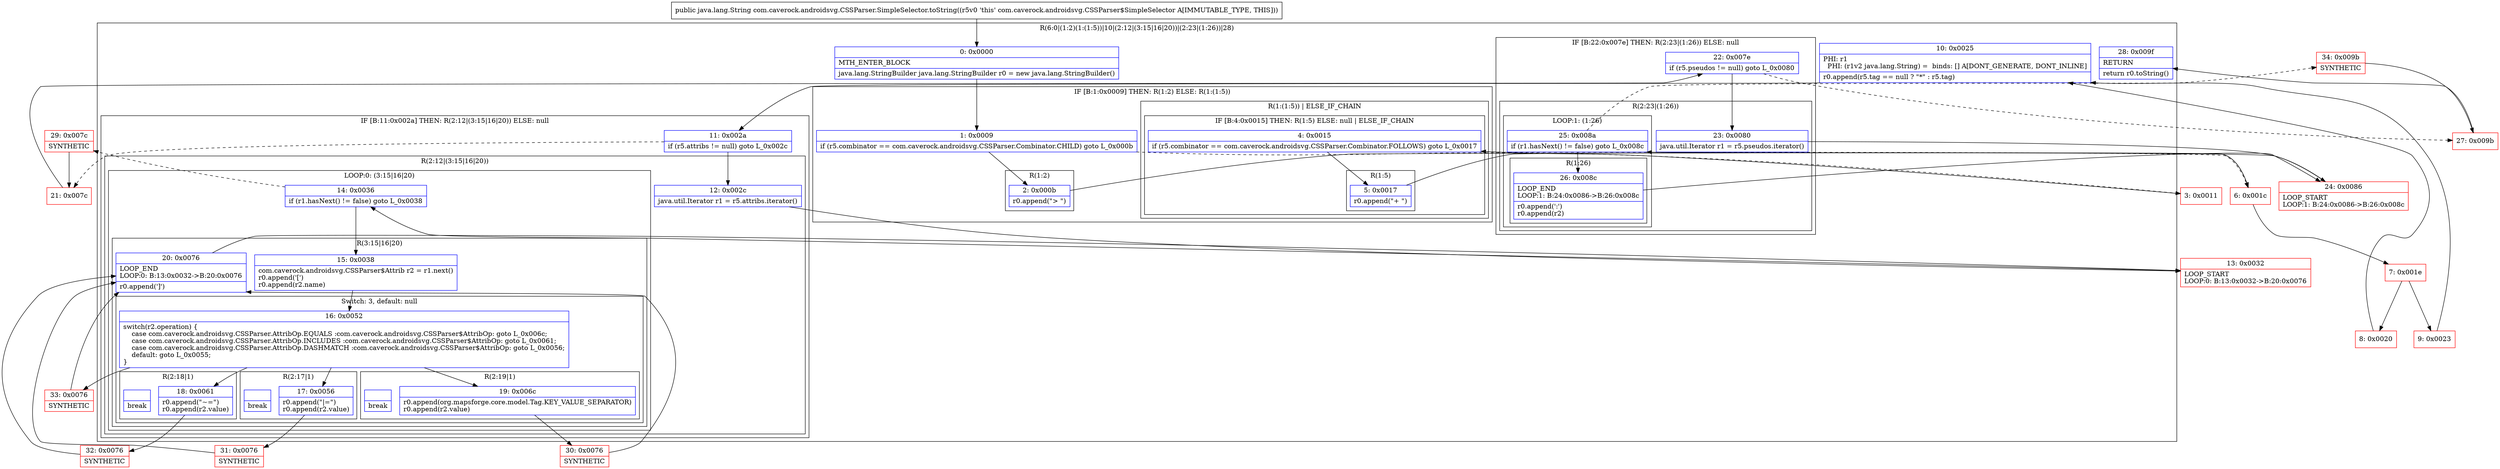 digraph "CFG forcom.caverock.androidsvg.CSSParser.SimpleSelector.toString()Ljava\/lang\/String;" {
subgraph cluster_Region_64638403 {
label = "R(6:0|(1:2)(1:(1:5))|10|(2:12|(3:15|16|20))|(2:23|(1:26))|28)";
node [shape=record,color=blue];
Node_0 [shape=record,label="{0\:\ 0x0000|MTH_ENTER_BLOCK\l|java.lang.StringBuilder java.lang.StringBuilder r0 = new java.lang.StringBuilder()\l}"];
subgraph cluster_IfRegion_1606158605 {
label = "IF [B:1:0x0009] THEN: R(1:2) ELSE: R(1:(1:5))";
node [shape=record,color=blue];
Node_1 [shape=record,label="{1\:\ 0x0009|if (r5.combinator == com.caverock.androidsvg.CSSParser.Combinator.CHILD) goto L_0x000b\l}"];
subgraph cluster_Region_1673529925 {
label = "R(1:2)";
node [shape=record,color=blue];
Node_2 [shape=record,label="{2\:\ 0x000b|r0.append(\"\> \")\l}"];
}
subgraph cluster_Region_268133507 {
label = "R(1:(1:5)) | ELSE_IF_CHAIN\l";
node [shape=record,color=blue];
subgraph cluster_IfRegion_419121999 {
label = "IF [B:4:0x0015] THEN: R(1:5) ELSE: null | ELSE_IF_CHAIN\l";
node [shape=record,color=blue];
Node_4 [shape=record,label="{4\:\ 0x0015|if (r5.combinator == com.caverock.androidsvg.CSSParser.Combinator.FOLLOWS) goto L_0x0017\l}"];
subgraph cluster_Region_966114805 {
label = "R(1:5)";
node [shape=record,color=blue];
Node_5 [shape=record,label="{5\:\ 0x0017|r0.append(\"+ \")\l}"];
}
}
}
}
Node_10 [shape=record,label="{10\:\ 0x0025|PHI: r1 \l  PHI: (r1v2 java.lang.String) =  binds: [] A[DONT_GENERATE, DONT_INLINE]\l|r0.append(r5.tag == null ? \"*\" : r5.tag)\l}"];
subgraph cluster_IfRegion_550509544 {
label = "IF [B:11:0x002a] THEN: R(2:12|(3:15|16|20)) ELSE: null";
node [shape=record,color=blue];
Node_11 [shape=record,label="{11\:\ 0x002a|if (r5.attribs != null) goto L_0x002c\l}"];
subgraph cluster_Region_530287262 {
label = "R(2:12|(3:15|16|20))";
node [shape=record,color=blue];
Node_12 [shape=record,label="{12\:\ 0x002c|java.util.Iterator r1 = r5.attribs.iterator()\l}"];
subgraph cluster_LoopRegion_1267743378 {
label = "LOOP:0: (3:15|16|20)";
node [shape=record,color=blue];
Node_14 [shape=record,label="{14\:\ 0x0036|if (r1.hasNext() != false) goto L_0x0038\l}"];
subgraph cluster_Region_2097538662 {
label = "R(3:15|16|20)";
node [shape=record,color=blue];
Node_15 [shape=record,label="{15\:\ 0x0038|com.caverock.androidsvg.CSSParser$Attrib r2 = r1.next()\lr0.append('[')\lr0.append(r2.name)\l}"];
subgraph cluster_SwitchRegion_166961564 {
label = "Switch: 3, default: null";
node [shape=record,color=blue];
Node_16 [shape=record,label="{16\:\ 0x0052|switch(r2.operation) \{\l    case com.caverock.androidsvg.CSSParser.AttribOp.EQUALS :com.caverock.androidsvg.CSSParser$AttribOp: goto L_0x006c;\l    case com.caverock.androidsvg.CSSParser.AttribOp.INCLUDES :com.caverock.androidsvg.CSSParser$AttribOp: goto L_0x0061;\l    case com.caverock.androidsvg.CSSParser.AttribOp.DASHMATCH :com.caverock.androidsvg.CSSParser$AttribOp: goto L_0x0056;\l    default: goto L_0x0055;\l\}\l}"];
subgraph cluster_Region_752883792 {
label = "R(2:19|1)";
node [shape=record,color=blue];
Node_19 [shape=record,label="{19\:\ 0x006c|r0.append(org.mapsforge.core.model.Tag.KEY_VALUE_SEPARATOR)\lr0.append(r2.value)\l}"];
Node_InsnContainer_693953553 [shape=record,label="{|break\l}"];
}
subgraph cluster_Region_1334951339 {
label = "R(2:18|1)";
node [shape=record,color=blue];
Node_18 [shape=record,label="{18\:\ 0x0061|r0.append(\"~=\")\lr0.append(r2.value)\l}"];
Node_InsnContainer_1792038110 [shape=record,label="{|break\l}"];
}
subgraph cluster_Region_1535105977 {
label = "R(2:17|1)";
node [shape=record,color=blue];
Node_17 [shape=record,label="{17\:\ 0x0056|r0.append(\"\|=\")\lr0.append(r2.value)\l}"];
Node_InsnContainer_543078332 [shape=record,label="{|break\l}"];
}
}
Node_20 [shape=record,label="{20\:\ 0x0076|LOOP_END\lLOOP:0: B:13:0x0032\-\>B:20:0x0076\l|r0.append(']')\l}"];
}
}
}
}
subgraph cluster_IfRegion_884284778 {
label = "IF [B:22:0x007e] THEN: R(2:23|(1:26)) ELSE: null";
node [shape=record,color=blue];
Node_22 [shape=record,label="{22\:\ 0x007e|if (r5.pseudos != null) goto L_0x0080\l}"];
subgraph cluster_Region_2047286145 {
label = "R(2:23|(1:26))";
node [shape=record,color=blue];
Node_23 [shape=record,label="{23\:\ 0x0080|java.util.Iterator r1 = r5.pseudos.iterator()\l}"];
subgraph cluster_LoopRegion_312067771 {
label = "LOOP:1: (1:26)";
node [shape=record,color=blue];
Node_25 [shape=record,label="{25\:\ 0x008a|if (r1.hasNext() != false) goto L_0x008c\l}"];
subgraph cluster_Region_161161318 {
label = "R(1:26)";
node [shape=record,color=blue];
Node_26 [shape=record,label="{26\:\ 0x008c|LOOP_END\lLOOP:1: B:24:0x0086\-\>B:26:0x008c\l|r0.append(':')\lr0.append(r2)\l}"];
}
}
}
}
Node_28 [shape=record,label="{28\:\ 0x009f|RETURN\l|return r0.toString()\l}"];
}
Node_3 [shape=record,color=red,label="{3\:\ 0x0011}"];
Node_6 [shape=record,color=red,label="{6\:\ 0x001c}"];
Node_7 [shape=record,color=red,label="{7\:\ 0x001e}"];
Node_8 [shape=record,color=red,label="{8\:\ 0x0020}"];
Node_9 [shape=record,color=red,label="{9\:\ 0x0023}"];
Node_13 [shape=record,color=red,label="{13\:\ 0x0032|LOOP_START\lLOOP:0: B:13:0x0032\-\>B:20:0x0076\l}"];
Node_21 [shape=record,color=red,label="{21\:\ 0x007c}"];
Node_24 [shape=record,color=red,label="{24\:\ 0x0086|LOOP_START\lLOOP:1: B:24:0x0086\-\>B:26:0x008c\l}"];
Node_27 [shape=record,color=red,label="{27\:\ 0x009b}"];
Node_29 [shape=record,color=red,label="{29\:\ 0x007c|SYNTHETIC\l}"];
Node_30 [shape=record,color=red,label="{30\:\ 0x0076|SYNTHETIC\l}"];
Node_31 [shape=record,color=red,label="{31\:\ 0x0076|SYNTHETIC\l}"];
Node_32 [shape=record,color=red,label="{32\:\ 0x0076|SYNTHETIC\l}"];
Node_33 [shape=record,color=red,label="{33\:\ 0x0076|SYNTHETIC\l}"];
Node_34 [shape=record,color=red,label="{34\:\ 0x009b|SYNTHETIC\l}"];
MethodNode[shape=record,label="{public java.lang.String com.caverock.androidsvg.CSSParser.SimpleSelector.toString((r5v0 'this' com.caverock.androidsvg.CSSParser$SimpleSelector A[IMMUTABLE_TYPE, THIS])) }"];
MethodNode -> Node_0;
Node_0 -> Node_1;
Node_1 -> Node_2;
Node_1 -> Node_3[style=dashed];
Node_2 -> Node_6;
Node_4 -> Node_5;
Node_4 -> Node_6[style=dashed];
Node_5 -> Node_6;
Node_10 -> Node_11;
Node_11 -> Node_12;
Node_11 -> Node_21[style=dashed];
Node_12 -> Node_13;
Node_14 -> Node_15;
Node_14 -> Node_29[style=dashed];
Node_15 -> Node_16;
Node_16 -> Node_17;
Node_16 -> Node_18;
Node_16 -> Node_19;
Node_16 -> Node_33;
Node_19 -> Node_30;
Node_18 -> Node_32;
Node_17 -> Node_31;
Node_20 -> Node_13;
Node_22 -> Node_23;
Node_22 -> Node_27[style=dashed];
Node_23 -> Node_24;
Node_25 -> Node_26;
Node_25 -> Node_34[style=dashed];
Node_26 -> Node_24;
Node_3 -> Node_4;
Node_6 -> Node_7;
Node_7 -> Node_8;
Node_7 -> Node_9;
Node_8 -> Node_10;
Node_9 -> Node_10;
Node_13 -> Node_14;
Node_21 -> Node_22;
Node_24 -> Node_25;
Node_27 -> Node_28;
Node_29 -> Node_21;
Node_30 -> Node_20;
Node_31 -> Node_20;
Node_32 -> Node_20;
Node_33 -> Node_20;
Node_34 -> Node_27;
}

